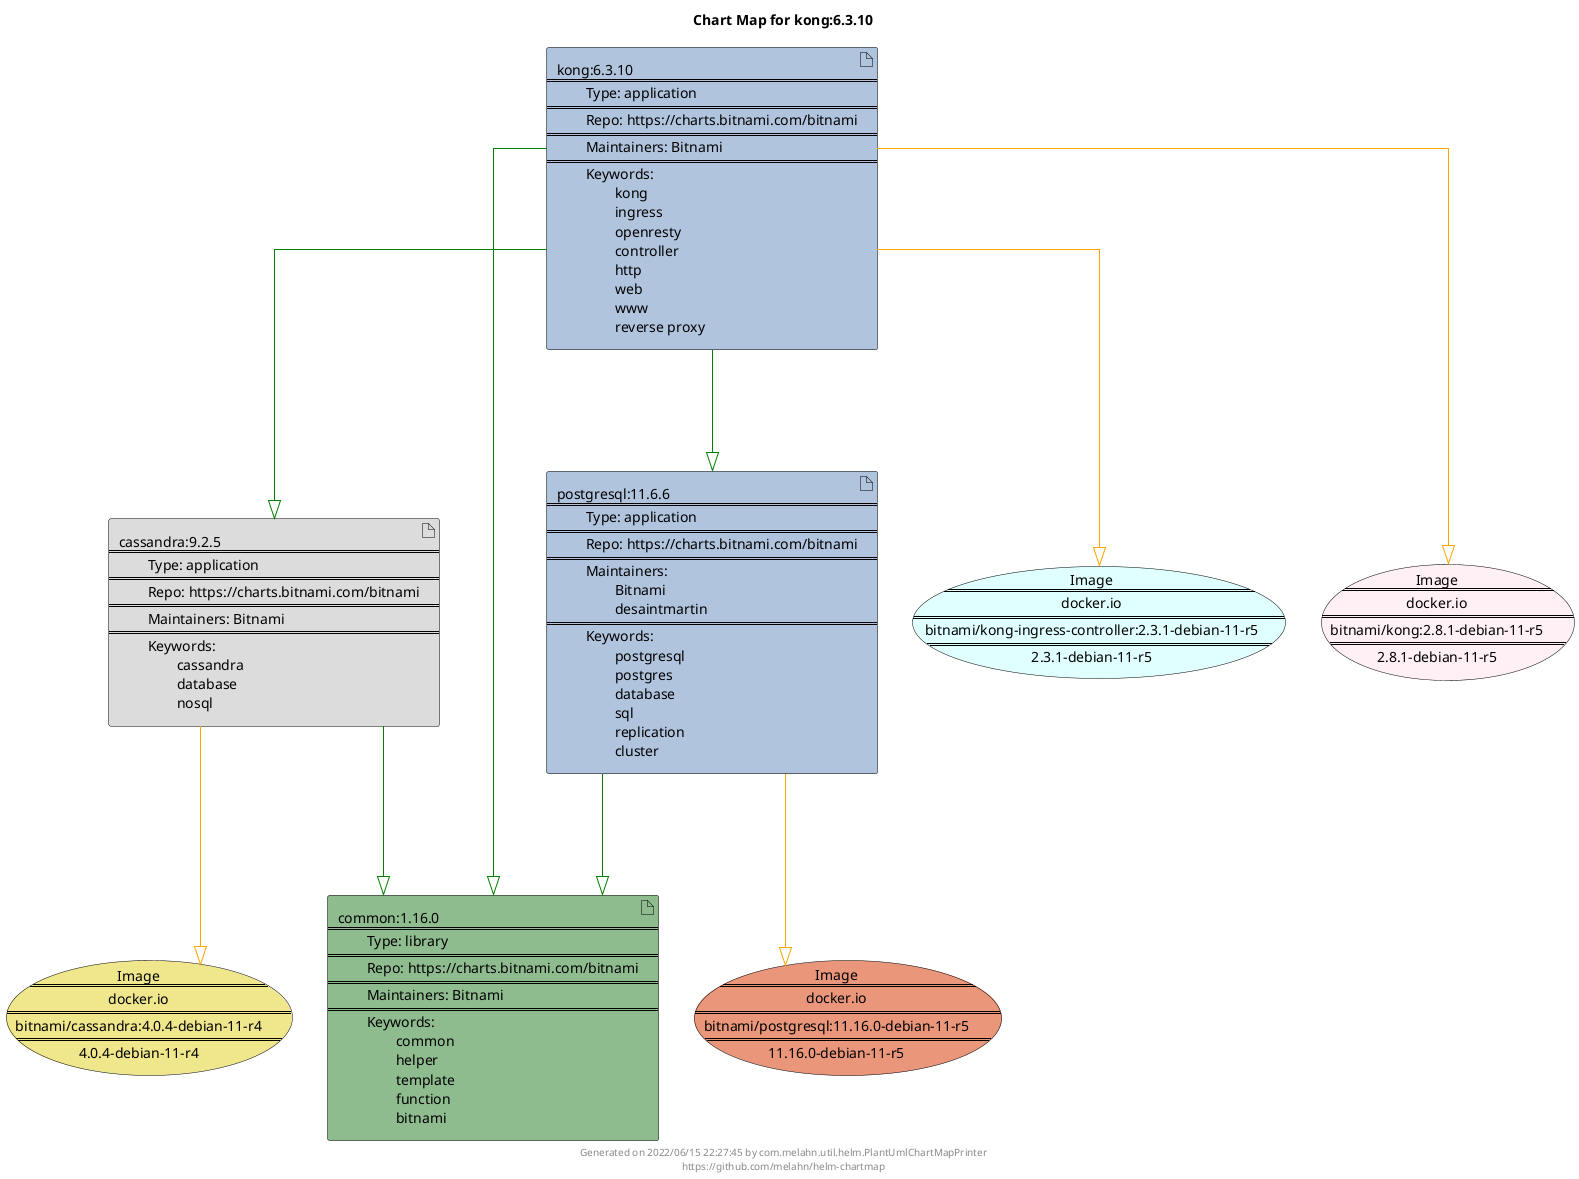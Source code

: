 @startuml
skinparam linetype ortho
skinparam backgroundColor white
skinparam usecaseBorderColor black
skinparam usecaseArrowColor LightSlateGray
skinparam artifactBorderColor black
skinparam artifactArrowColor LightSlateGray

title Chart Map for kong:6.3.10

'There are 4 referenced Helm Charts
artifact "cassandra:9.2.5\n====\n\tType: application\n====\n\tRepo: https://charts.bitnami.com/bitnami\n====\n\tMaintainers: Bitnami\n====\n\tKeywords: \n\t\tcassandra\n\t\tdatabase\n\t\tnosql" as cassandra_9_2_5 #Gainsboro
artifact "postgresql:11.6.6\n====\n\tType: application\n====\n\tRepo: https://charts.bitnami.com/bitnami\n====\n\tMaintainers: \n\t\tBitnami\n\t\tdesaintmartin\n====\n\tKeywords: \n\t\tpostgresql\n\t\tpostgres\n\t\tdatabase\n\t\tsql\n\t\treplication\n\t\tcluster" as postgresql_11_6_6 #LightSteelBlue
artifact "kong:6.3.10\n====\n\tType: application\n====\n\tRepo: https://charts.bitnami.com/bitnami\n====\n\tMaintainers: Bitnami\n====\n\tKeywords: \n\t\tkong\n\t\tingress\n\t\topenresty\n\t\tcontroller\n\t\thttp\n\t\tweb\n\t\twww\n\t\treverse proxy" as kong_6_3_10 #LightSteelBlue
artifact "common:1.16.0\n====\n\tType: library\n====\n\tRepo: https://charts.bitnami.com/bitnami\n====\n\tMaintainers: Bitnami\n====\n\tKeywords: \n\t\tcommon\n\t\thelper\n\t\ttemplate\n\t\tfunction\n\t\tbitnami" as common_1_16_0 #DarkSeaGreen

'There are 4 referenced Docker Images
usecase "Image\n====\ndocker.io\n====\nbitnami/cassandra:4.0.4-debian-11-r4\n====\n4.0.4-debian-11-r4" as docker_io_bitnami_cassandra_4_0_4_debian_11_r4 #Khaki
usecase "Image\n====\ndocker.io\n====\nbitnami/postgresql:11.16.0-debian-11-r5\n====\n11.16.0-debian-11-r5" as docker_io_bitnami_postgresql_11_16_0_debian_11_r5 #DarkSalmon
usecase "Image\n====\ndocker.io\n====\nbitnami/kong-ingress-controller:2.3.1-debian-11-r5\n====\n2.3.1-debian-11-r5" as docker_io_bitnami_kong_ingress_controller_2_3_1_debian_11_r5 #LightCyan
usecase "Image\n====\ndocker.io\n====\nbitnami/kong:2.8.1-debian-11-r5\n====\n2.8.1-debian-11-r5" as docker_io_bitnami_kong_2_8_1_debian_11_r5 #LavenderBlush

'Chart Dependencies
kong_6_3_10--[#green]-|>postgresql_11_6_6
postgresql_11_6_6--[#green]-|>common_1_16_0
kong_6_3_10--[#green]-|>cassandra_9_2_5
cassandra_9_2_5--[#green]-|>common_1_16_0
kong_6_3_10--[#green]-|>common_1_16_0
cassandra_9_2_5--[#orange]-|>docker_io_bitnami_cassandra_4_0_4_debian_11_r4
postgresql_11_6_6--[#orange]-|>docker_io_bitnami_postgresql_11_16_0_debian_11_r5
kong_6_3_10--[#orange]-|>docker_io_bitnami_kong_2_8_1_debian_11_r5
kong_6_3_10--[#orange]-|>docker_io_bitnami_kong_ingress_controller_2_3_1_debian_11_r5

center footer Generated on 2022/06/15 22:27:45 by com.melahn.util.helm.PlantUmlChartMapPrinter\nhttps://github.com/melahn/helm-chartmap
@enduml
